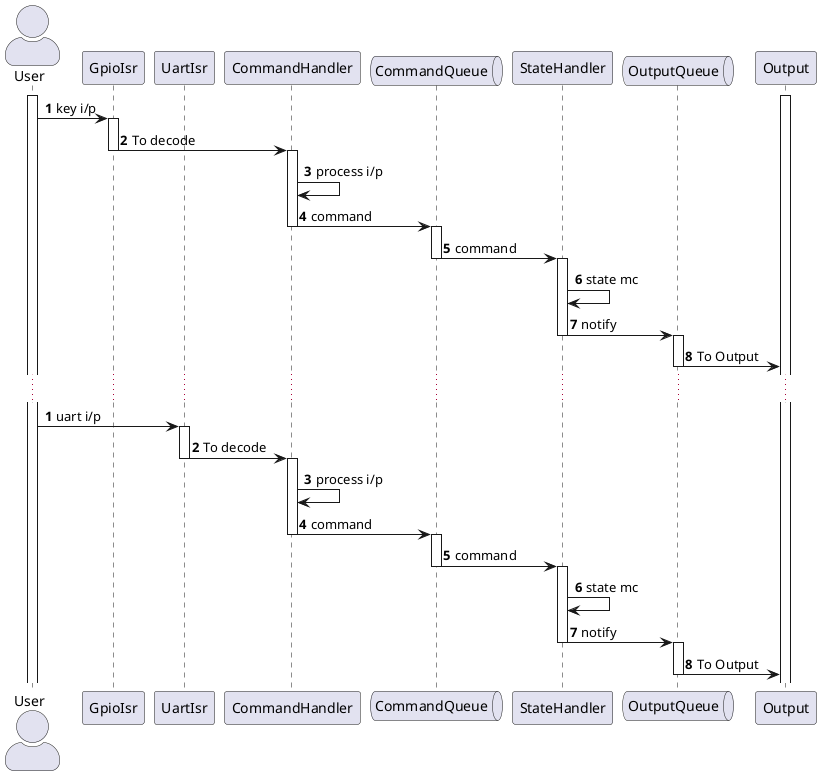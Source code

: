@startuml

autonumber
/'participant Participant as Foo
actor Actor as Foo1
boundary Boundary as Foo2
control Control as Foo3
entity Entity as Foo4
database Database as Foo5
collections Collections as Foo6
queue Queue as Foo7'/
skinparam actorStyle awesome
actor User as User
participant GpioIsr as GpioIsr
participant UartIsr as UartIsr
participant CommandHandler as CommandHandler
queue CommandQueue as CommandQueue
participant StateHandler as StateHandler
queue OutputQueue as OutputQueue
participant Output as Output



activate User
activate Output

User -> GpioIsr : key i/p
activate GpioIsr
GpioIsr -> CommandHandler : To decode
deactivate GpioIsr

activate CommandHandler
CommandHandler -> CommandHandler : process i/p
CommandHandler -> CommandQueue : command
deactivate CommandHandler

activate CommandQueue
CommandQueue -> StateHandler : command
deactivate CommandQueue

activate StateHandler
StateHandler -> StateHandler : state mc
StateHandler -> OutputQueue: notify
deactivate StateHandler

activate OutputQueue
OutputQueue -> Output : To Output
deactivate OutputQueue

...
autonumber
User -> UartIsr : uart i/p
activate UartIsr
UartIsr -> CommandHandler : To decode
deactivate UartIsr

activate CommandHandler
CommandHandler -> CommandHandler : process i/p
CommandHandler -> CommandQueue : command
deactivate CommandHandler

activate CommandQueue
CommandQueue -> StateHandler : command
deactivate CommandQueue

activate StateHandler
StateHandler -> StateHandler : state mc
StateHandler -> OutputQueue: notify
deactivate StateHandler

activate OutputQueue
OutputQueue -> Output : To Output
deactivate OutputQueue


@enduml
